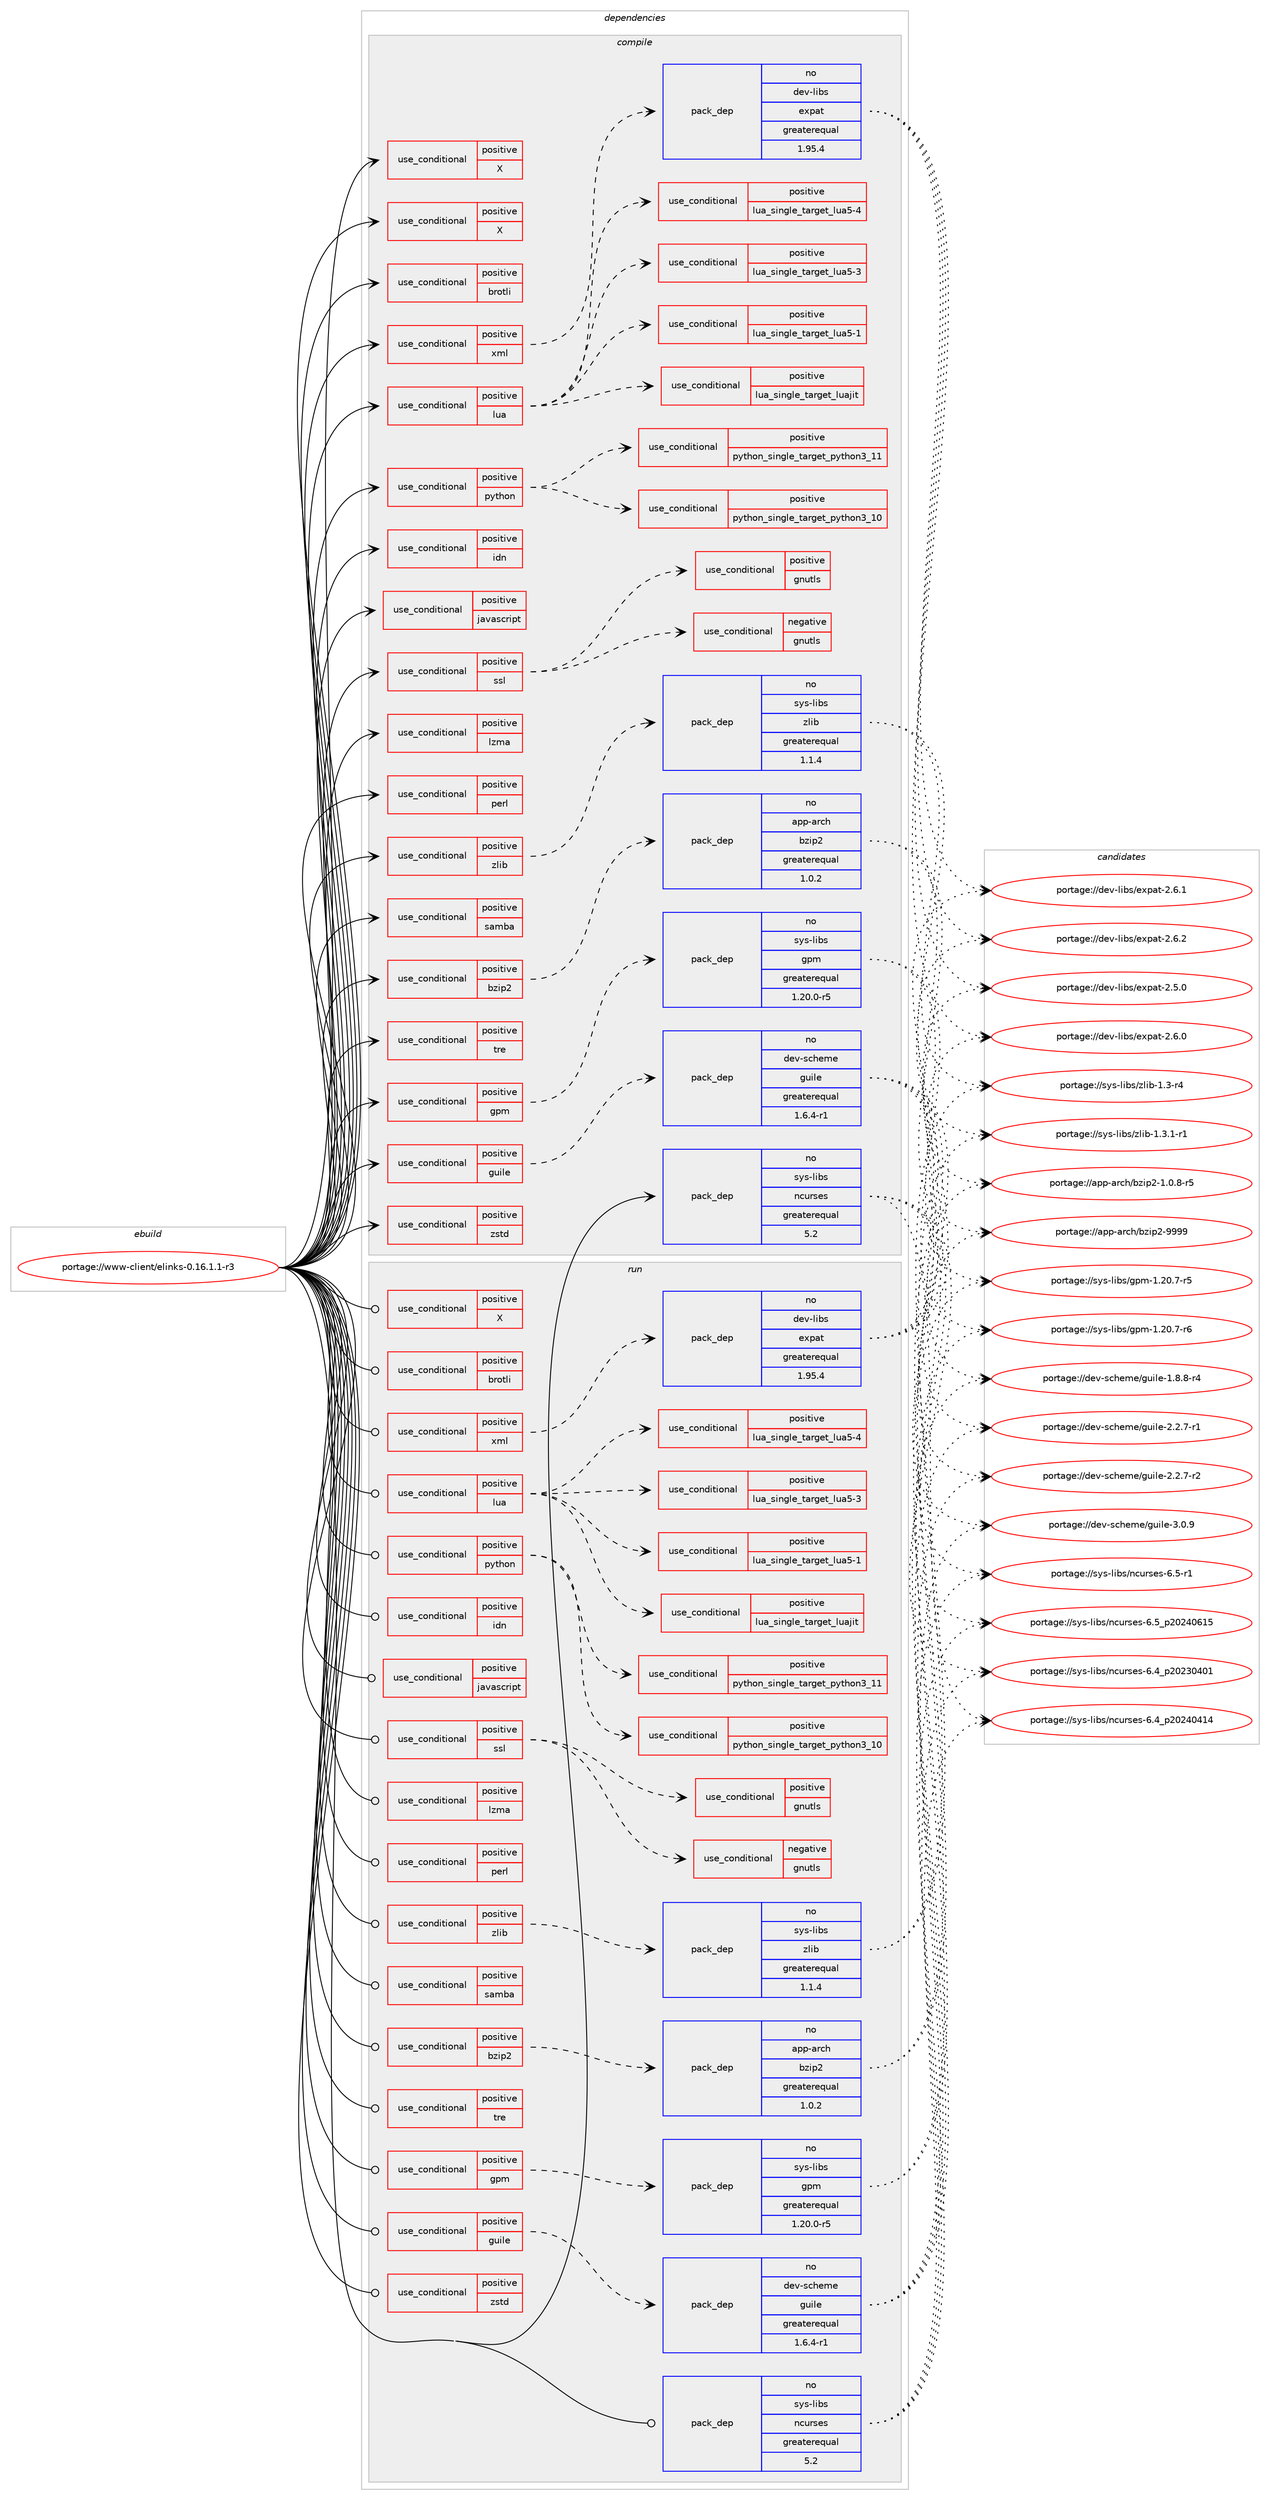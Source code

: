 digraph prolog {

# *************
# Graph options
# *************

newrank=true;
concentrate=true;
compound=true;
graph [rankdir=LR,fontname=Helvetica,fontsize=10,ranksep=1.5];#, ranksep=2.5, nodesep=0.2];
edge  [arrowhead=vee];
node  [fontname=Helvetica,fontsize=10];

# **********
# The ebuild
# **********

subgraph cluster_leftcol {
color=gray;
rank=same;
label=<<i>ebuild</i>>;
id [label="portage://www-client/elinks-0.16.1.1-r3", color=red, width=4, href="../www-client/elinks-0.16.1.1-r3.svg"];
}

# ****************
# The dependencies
# ****************

subgraph cluster_midcol {
color=gray;
label=<<i>dependencies</i>>;
subgraph cluster_compile {
fillcolor="#eeeeee";
style=filled;
label=<<i>compile</i>>;
subgraph cond116728 {
dependency224998 [label=<<TABLE BORDER="0" CELLBORDER="1" CELLSPACING="0" CELLPADDING="4"><TR><TD ROWSPAN="3" CELLPADDING="10">use_conditional</TD></TR><TR><TD>positive</TD></TR><TR><TD>X</TD></TR></TABLE>>, shape=none, color=red];
# *** BEGIN UNKNOWN DEPENDENCY TYPE (TODO) ***
# dependency224998 -> package_dependency(portage://www-client/elinks-0.16.1.1-r3,install,no,x11-base,xorg-proto,none,[,,],[],[])
# *** END UNKNOWN DEPENDENCY TYPE (TODO) ***

}
id:e -> dependency224998:w [weight=20,style="solid",arrowhead="vee"];
subgraph cond116729 {
dependency224999 [label=<<TABLE BORDER="0" CELLBORDER="1" CELLSPACING="0" CELLPADDING="4"><TR><TD ROWSPAN="3" CELLPADDING="10">use_conditional</TD></TR><TR><TD>positive</TD></TR><TR><TD>X</TD></TR></TABLE>>, shape=none, color=red];
# *** BEGIN UNKNOWN DEPENDENCY TYPE (TODO) ***
# dependency224999 -> package_dependency(portage://www-client/elinks-0.16.1.1-r3,install,no,x11-libs,libX11,none,[,,],[],[])
# *** END UNKNOWN DEPENDENCY TYPE (TODO) ***

# *** BEGIN UNKNOWN DEPENDENCY TYPE (TODO) ***
# dependency224999 -> package_dependency(portage://www-client/elinks-0.16.1.1-r3,install,no,x11-libs,libXt,none,[,,],[],[])
# *** END UNKNOWN DEPENDENCY TYPE (TODO) ***

}
id:e -> dependency224999:w [weight=20,style="solid",arrowhead="vee"];
subgraph cond116730 {
dependency225000 [label=<<TABLE BORDER="0" CELLBORDER="1" CELLSPACING="0" CELLPADDING="4"><TR><TD ROWSPAN="3" CELLPADDING="10">use_conditional</TD></TR><TR><TD>positive</TD></TR><TR><TD>brotli</TD></TR></TABLE>>, shape=none, color=red];
# *** BEGIN UNKNOWN DEPENDENCY TYPE (TODO) ***
# dependency225000 -> package_dependency(portage://www-client/elinks-0.16.1.1-r3,install,no,app-arch,brotli,none,[,,],any_same_slot,[])
# *** END UNKNOWN DEPENDENCY TYPE (TODO) ***

}
id:e -> dependency225000:w [weight=20,style="solid",arrowhead="vee"];
subgraph cond116731 {
dependency225001 [label=<<TABLE BORDER="0" CELLBORDER="1" CELLSPACING="0" CELLPADDING="4"><TR><TD ROWSPAN="3" CELLPADDING="10">use_conditional</TD></TR><TR><TD>positive</TD></TR><TR><TD>bzip2</TD></TR></TABLE>>, shape=none, color=red];
subgraph pack105008 {
dependency225002 [label=<<TABLE BORDER="0" CELLBORDER="1" CELLSPACING="0" CELLPADDING="4" WIDTH="220"><TR><TD ROWSPAN="6" CELLPADDING="30">pack_dep</TD></TR><TR><TD WIDTH="110">no</TD></TR><TR><TD>app-arch</TD></TR><TR><TD>bzip2</TD></TR><TR><TD>greaterequal</TD></TR><TR><TD>1.0.2</TD></TR></TABLE>>, shape=none, color=blue];
}
dependency225001:e -> dependency225002:w [weight=20,style="dashed",arrowhead="vee"];
}
id:e -> dependency225001:w [weight=20,style="solid",arrowhead="vee"];
subgraph cond116732 {
dependency225003 [label=<<TABLE BORDER="0" CELLBORDER="1" CELLSPACING="0" CELLPADDING="4"><TR><TD ROWSPAN="3" CELLPADDING="10">use_conditional</TD></TR><TR><TD>positive</TD></TR><TR><TD>gpm</TD></TR></TABLE>>, shape=none, color=red];
subgraph pack105009 {
dependency225004 [label=<<TABLE BORDER="0" CELLBORDER="1" CELLSPACING="0" CELLPADDING="4" WIDTH="220"><TR><TD ROWSPAN="6" CELLPADDING="30">pack_dep</TD></TR><TR><TD WIDTH="110">no</TD></TR><TR><TD>sys-libs</TD></TR><TR><TD>gpm</TD></TR><TR><TD>greaterequal</TD></TR><TR><TD>1.20.0-r5</TD></TR></TABLE>>, shape=none, color=blue];
}
dependency225003:e -> dependency225004:w [weight=20,style="dashed",arrowhead="vee"];
}
id:e -> dependency225003:w [weight=20,style="solid",arrowhead="vee"];
subgraph cond116733 {
dependency225005 [label=<<TABLE BORDER="0" CELLBORDER="1" CELLSPACING="0" CELLPADDING="4"><TR><TD ROWSPAN="3" CELLPADDING="10">use_conditional</TD></TR><TR><TD>positive</TD></TR><TR><TD>guile</TD></TR></TABLE>>, shape=none, color=red];
subgraph pack105010 {
dependency225006 [label=<<TABLE BORDER="0" CELLBORDER="1" CELLSPACING="0" CELLPADDING="4" WIDTH="220"><TR><TD ROWSPAN="6" CELLPADDING="30">pack_dep</TD></TR><TR><TD WIDTH="110">no</TD></TR><TR><TD>dev-scheme</TD></TR><TR><TD>guile</TD></TR><TR><TD>greaterequal</TD></TR><TR><TD>1.6.4-r1</TD></TR></TABLE>>, shape=none, color=blue];
}
dependency225005:e -> dependency225006:w [weight=20,style="dashed",arrowhead="vee"];
}
id:e -> dependency225005:w [weight=20,style="solid",arrowhead="vee"];
subgraph cond116734 {
dependency225007 [label=<<TABLE BORDER="0" CELLBORDER="1" CELLSPACING="0" CELLPADDING="4"><TR><TD ROWSPAN="3" CELLPADDING="10">use_conditional</TD></TR><TR><TD>positive</TD></TR><TR><TD>idn</TD></TR></TABLE>>, shape=none, color=red];
# *** BEGIN UNKNOWN DEPENDENCY TYPE (TODO) ***
# dependency225007 -> package_dependency(portage://www-client/elinks-0.16.1.1-r3,install,no,net-dns,libidn,none,[,,],any_same_slot,[])
# *** END UNKNOWN DEPENDENCY TYPE (TODO) ***

}
id:e -> dependency225007:w [weight=20,style="solid",arrowhead="vee"];
subgraph cond116735 {
dependency225008 [label=<<TABLE BORDER="0" CELLBORDER="1" CELLSPACING="0" CELLPADDING="4"><TR><TD ROWSPAN="3" CELLPADDING="10">use_conditional</TD></TR><TR><TD>positive</TD></TR><TR><TD>javascript</TD></TR></TABLE>>, shape=none, color=red];
# *** BEGIN UNKNOWN DEPENDENCY TYPE (TODO) ***
# dependency225008 -> package_dependency(portage://www-client/elinks-0.16.1.1-r3,install,no,dev-cpp,libxmlpp,none,[,,],[slot(5.0)],[])
# *** END UNKNOWN DEPENDENCY TYPE (TODO) ***

# *** BEGIN UNKNOWN DEPENDENCY TYPE (TODO) ***
# dependency225008 -> package_dependency(portage://www-client/elinks-0.16.1.1-r3,install,no,dev-lang,mujs,none,[,,],any_same_slot,[])
# *** END UNKNOWN DEPENDENCY TYPE (TODO) ***

}
id:e -> dependency225008:w [weight=20,style="solid",arrowhead="vee"];
subgraph cond116736 {
dependency225009 [label=<<TABLE BORDER="0" CELLBORDER="1" CELLSPACING="0" CELLPADDING="4"><TR><TD ROWSPAN="3" CELLPADDING="10">use_conditional</TD></TR><TR><TD>positive</TD></TR><TR><TD>lua</TD></TR></TABLE>>, shape=none, color=red];
subgraph cond116737 {
dependency225010 [label=<<TABLE BORDER="0" CELLBORDER="1" CELLSPACING="0" CELLPADDING="4"><TR><TD ROWSPAN="3" CELLPADDING="10">use_conditional</TD></TR><TR><TD>positive</TD></TR><TR><TD>lua_single_target_luajit</TD></TR></TABLE>>, shape=none, color=red];
# *** BEGIN UNKNOWN DEPENDENCY TYPE (TODO) ***
# dependency225010 -> package_dependency(portage://www-client/elinks-0.16.1.1-r3,install,no,dev-lang,luajit,none,[,,],any_same_slot,[])
# *** END UNKNOWN DEPENDENCY TYPE (TODO) ***

}
dependency225009:e -> dependency225010:w [weight=20,style="dashed",arrowhead="vee"];
subgraph cond116738 {
dependency225011 [label=<<TABLE BORDER="0" CELLBORDER="1" CELLSPACING="0" CELLPADDING="4"><TR><TD ROWSPAN="3" CELLPADDING="10">use_conditional</TD></TR><TR><TD>positive</TD></TR><TR><TD>lua_single_target_lua5-1</TD></TR></TABLE>>, shape=none, color=red];
# *** BEGIN UNKNOWN DEPENDENCY TYPE (TODO) ***
# dependency225011 -> package_dependency(portage://www-client/elinks-0.16.1.1-r3,install,no,dev-lang,lua,none,[,,],[slot(5.1)],[])
# *** END UNKNOWN DEPENDENCY TYPE (TODO) ***

}
dependency225009:e -> dependency225011:w [weight=20,style="dashed",arrowhead="vee"];
subgraph cond116739 {
dependency225012 [label=<<TABLE BORDER="0" CELLBORDER="1" CELLSPACING="0" CELLPADDING="4"><TR><TD ROWSPAN="3" CELLPADDING="10">use_conditional</TD></TR><TR><TD>positive</TD></TR><TR><TD>lua_single_target_lua5-3</TD></TR></TABLE>>, shape=none, color=red];
# *** BEGIN UNKNOWN DEPENDENCY TYPE (TODO) ***
# dependency225012 -> package_dependency(portage://www-client/elinks-0.16.1.1-r3,install,no,dev-lang,lua,none,[,,],[slot(5.3)],[])
# *** END UNKNOWN DEPENDENCY TYPE (TODO) ***

}
dependency225009:e -> dependency225012:w [weight=20,style="dashed",arrowhead="vee"];
subgraph cond116740 {
dependency225013 [label=<<TABLE BORDER="0" CELLBORDER="1" CELLSPACING="0" CELLPADDING="4"><TR><TD ROWSPAN="3" CELLPADDING="10">use_conditional</TD></TR><TR><TD>positive</TD></TR><TR><TD>lua_single_target_lua5-4</TD></TR></TABLE>>, shape=none, color=red];
# *** BEGIN UNKNOWN DEPENDENCY TYPE (TODO) ***
# dependency225013 -> package_dependency(portage://www-client/elinks-0.16.1.1-r3,install,no,dev-lang,lua,none,[,,],[slot(5.4)],[])
# *** END UNKNOWN DEPENDENCY TYPE (TODO) ***

}
dependency225009:e -> dependency225013:w [weight=20,style="dashed",arrowhead="vee"];
}
id:e -> dependency225009:w [weight=20,style="solid",arrowhead="vee"];
subgraph cond116741 {
dependency225014 [label=<<TABLE BORDER="0" CELLBORDER="1" CELLSPACING="0" CELLPADDING="4"><TR><TD ROWSPAN="3" CELLPADDING="10">use_conditional</TD></TR><TR><TD>positive</TD></TR><TR><TD>lzma</TD></TR></TABLE>>, shape=none, color=red];
# *** BEGIN UNKNOWN DEPENDENCY TYPE (TODO) ***
# dependency225014 -> package_dependency(portage://www-client/elinks-0.16.1.1-r3,install,no,app-arch,xz-utils,none,[,,],[],[])
# *** END UNKNOWN DEPENDENCY TYPE (TODO) ***

}
id:e -> dependency225014:w [weight=20,style="solid",arrowhead="vee"];
subgraph cond116742 {
dependency225015 [label=<<TABLE BORDER="0" CELLBORDER="1" CELLSPACING="0" CELLPADDING="4"><TR><TD ROWSPAN="3" CELLPADDING="10">use_conditional</TD></TR><TR><TD>positive</TD></TR><TR><TD>perl</TD></TR></TABLE>>, shape=none, color=red];
# *** BEGIN UNKNOWN DEPENDENCY TYPE (TODO) ***
# dependency225015 -> package_dependency(portage://www-client/elinks-0.16.1.1-r3,install,no,dev-lang,perl,none,[,,],any_same_slot,[])
# *** END UNKNOWN DEPENDENCY TYPE (TODO) ***

}
id:e -> dependency225015:w [weight=20,style="solid",arrowhead="vee"];
subgraph cond116743 {
dependency225016 [label=<<TABLE BORDER="0" CELLBORDER="1" CELLSPACING="0" CELLPADDING="4"><TR><TD ROWSPAN="3" CELLPADDING="10">use_conditional</TD></TR><TR><TD>positive</TD></TR><TR><TD>python</TD></TR></TABLE>>, shape=none, color=red];
subgraph cond116744 {
dependency225017 [label=<<TABLE BORDER="0" CELLBORDER="1" CELLSPACING="0" CELLPADDING="4"><TR><TD ROWSPAN="3" CELLPADDING="10">use_conditional</TD></TR><TR><TD>positive</TD></TR><TR><TD>python_single_target_python3_10</TD></TR></TABLE>>, shape=none, color=red];
# *** BEGIN UNKNOWN DEPENDENCY TYPE (TODO) ***
# dependency225017 -> package_dependency(portage://www-client/elinks-0.16.1.1-r3,install,no,dev-lang,python,none,[,,],[slot(3.10)],[])
# *** END UNKNOWN DEPENDENCY TYPE (TODO) ***

}
dependency225016:e -> dependency225017:w [weight=20,style="dashed",arrowhead="vee"];
subgraph cond116745 {
dependency225018 [label=<<TABLE BORDER="0" CELLBORDER="1" CELLSPACING="0" CELLPADDING="4"><TR><TD ROWSPAN="3" CELLPADDING="10">use_conditional</TD></TR><TR><TD>positive</TD></TR><TR><TD>python_single_target_python3_11</TD></TR></TABLE>>, shape=none, color=red];
# *** BEGIN UNKNOWN DEPENDENCY TYPE (TODO) ***
# dependency225018 -> package_dependency(portage://www-client/elinks-0.16.1.1-r3,install,no,dev-lang,python,none,[,,],[slot(3.11)],[])
# *** END UNKNOWN DEPENDENCY TYPE (TODO) ***

}
dependency225016:e -> dependency225018:w [weight=20,style="dashed",arrowhead="vee"];
}
id:e -> dependency225016:w [weight=20,style="solid",arrowhead="vee"];
subgraph cond116746 {
dependency225019 [label=<<TABLE BORDER="0" CELLBORDER="1" CELLSPACING="0" CELLPADDING="4"><TR><TD ROWSPAN="3" CELLPADDING="10">use_conditional</TD></TR><TR><TD>positive</TD></TR><TR><TD>samba</TD></TR></TABLE>>, shape=none, color=red];
# *** BEGIN UNKNOWN DEPENDENCY TYPE (TODO) ***
# dependency225019 -> package_dependency(portage://www-client/elinks-0.16.1.1-r3,install,no,net-fs,samba,none,[,,],[],[])
# *** END UNKNOWN DEPENDENCY TYPE (TODO) ***

}
id:e -> dependency225019:w [weight=20,style="solid",arrowhead="vee"];
subgraph cond116747 {
dependency225020 [label=<<TABLE BORDER="0" CELLBORDER="1" CELLSPACING="0" CELLPADDING="4"><TR><TD ROWSPAN="3" CELLPADDING="10">use_conditional</TD></TR><TR><TD>positive</TD></TR><TR><TD>ssl</TD></TR></TABLE>>, shape=none, color=red];
subgraph cond116748 {
dependency225021 [label=<<TABLE BORDER="0" CELLBORDER="1" CELLSPACING="0" CELLPADDING="4"><TR><TD ROWSPAN="3" CELLPADDING="10">use_conditional</TD></TR><TR><TD>negative</TD></TR><TR><TD>gnutls</TD></TR></TABLE>>, shape=none, color=red];
# *** BEGIN UNKNOWN DEPENDENCY TYPE (TODO) ***
# dependency225021 -> package_dependency(portage://www-client/elinks-0.16.1.1-r3,install,no,dev-libs,openssl,none,[,,],any_same_slot,[])
# *** END UNKNOWN DEPENDENCY TYPE (TODO) ***

}
dependency225020:e -> dependency225021:w [weight=20,style="dashed",arrowhead="vee"];
subgraph cond116749 {
dependency225022 [label=<<TABLE BORDER="0" CELLBORDER="1" CELLSPACING="0" CELLPADDING="4"><TR><TD ROWSPAN="3" CELLPADDING="10">use_conditional</TD></TR><TR><TD>positive</TD></TR><TR><TD>gnutls</TD></TR></TABLE>>, shape=none, color=red];
# *** BEGIN UNKNOWN DEPENDENCY TYPE (TODO) ***
# dependency225022 -> package_dependency(portage://www-client/elinks-0.16.1.1-r3,install,no,net-libs,gnutls,none,[,,],any_same_slot,[])
# *** END UNKNOWN DEPENDENCY TYPE (TODO) ***

}
dependency225020:e -> dependency225022:w [weight=20,style="dashed",arrowhead="vee"];
}
id:e -> dependency225020:w [weight=20,style="solid",arrowhead="vee"];
subgraph cond116750 {
dependency225023 [label=<<TABLE BORDER="0" CELLBORDER="1" CELLSPACING="0" CELLPADDING="4"><TR><TD ROWSPAN="3" CELLPADDING="10">use_conditional</TD></TR><TR><TD>positive</TD></TR><TR><TD>tre</TD></TR></TABLE>>, shape=none, color=red];
# *** BEGIN UNKNOWN DEPENDENCY TYPE (TODO) ***
# dependency225023 -> package_dependency(portage://www-client/elinks-0.16.1.1-r3,install,no,dev-libs,tre,none,[,,],[],[])
# *** END UNKNOWN DEPENDENCY TYPE (TODO) ***

}
id:e -> dependency225023:w [weight=20,style="solid",arrowhead="vee"];
subgraph cond116751 {
dependency225024 [label=<<TABLE BORDER="0" CELLBORDER="1" CELLSPACING="0" CELLPADDING="4"><TR><TD ROWSPAN="3" CELLPADDING="10">use_conditional</TD></TR><TR><TD>positive</TD></TR><TR><TD>xml</TD></TR></TABLE>>, shape=none, color=red];
subgraph pack105011 {
dependency225025 [label=<<TABLE BORDER="0" CELLBORDER="1" CELLSPACING="0" CELLPADDING="4" WIDTH="220"><TR><TD ROWSPAN="6" CELLPADDING="30">pack_dep</TD></TR><TR><TD WIDTH="110">no</TD></TR><TR><TD>dev-libs</TD></TR><TR><TD>expat</TD></TR><TR><TD>greaterequal</TD></TR><TR><TD>1.95.4</TD></TR></TABLE>>, shape=none, color=blue];
}
dependency225024:e -> dependency225025:w [weight=20,style="dashed",arrowhead="vee"];
}
id:e -> dependency225024:w [weight=20,style="solid",arrowhead="vee"];
subgraph cond116752 {
dependency225026 [label=<<TABLE BORDER="0" CELLBORDER="1" CELLSPACING="0" CELLPADDING="4"><TR><TD ROWSPAN="3" CELLPADDING="10">use_conditional</TD></TR><TR><TD>positive</TD></TR><TR><TD>zlib</TD></TR></TABLE>>, shape=none, color=red];
subgraph pack105012 {
dependency225027 [label=<<TABLE BORDER="0" CELLBORDER="1" CELLSPACING="0" CELLPADDING="4" WIDTH="220"><TR><TD ROWSPAN="6" CELLPADDING="30">pack_dep</TD></TR><TR><TD WIDTH="110">no</TD></TR><TR><TD>sys-libs</TD></TR><TR><TD>zlib</TD></TR><TR><TD>greaterequal</TD></TR><TR><TD>1.1.4</TD></TR></TABLE>>, shape=none, color=blue];
}
dependency225026:e -> dependency225027:w [weight=20,style="dashed",arrowhead="vee"];
}
id:e -> dependency225026:w [weight=20,style="solid",arrowhead="vee"];
subgraph cond116753 {
dependency225028 [label=<<TABLE BORDER="0" CELLBORDER="1" CELLSPACING="0" CELLPADDING="4"><TR><TD ROWSPAN="3" CELLPADDING="10">use_conditional</TD></TR><TR><TD>positive</TD></TR><TR><TD>zstd</TD></TR></TABLE>>, shape=none, color=red];
# *** BEGIN UNKNOWN DEPENDENCY TYPE (TODO) ***
# dependency225028 -> package_dependency(portage://www-client/elinks-0.16.1.1-r3,install,no,app-arch,zstd,none,[,,],any_same_slot,[])
# *** END UNKNOWN DEPENDENCY TYPE (TODO) ***

}
id:e -> dependency225028:w [weight=20,style="solid",arrowhead="vee"];
subgraph pack105013 {
dependency225029 [label=<<TABLE BORDER="0" CELLBORDER="1" CELLSPACING="0" CELLPADDING="4" WIDTH="220"><TR><TD ROWSPAN="6" CELLPADDING="30">pack_dep</TD></TR><TR><TD WIDTH="110">no</TD></TR><TR><TD>sys-libs</TD></TR><TR><TD>ncurses</TD></TR><TR><TD>greaterequal</TD></TR><TR><TD>5.2</TD></TR></TABLE>>, shape=none, color=blue];
}
id:e -> dependency225029:w [weight=20,style="solid",arrowhead="vee"];
}
subgraph cluster_compileandrun {
fillcolor="#eeeeee";
style=filled;
label=<<i>compile and run</i>>;
}
subgraph cluster_run {
fillcolor="#eeeeee";
style=filled;
label=<<i>run</i>>;
subgraph cond116754 {
dependency225030 [label=<<TABLE BORDER="0" CELLBORDER="1" CELLSPACING="0" CELLPADDING="4"><TR><TD ROWSPAN="3" CELLPADDING="10">use_conditional</TD></TR><TR><TD>positive</TD></TR><TR><TD>X</TD></TR></TABLE>>, shape=none, color=red];
# *** BEGIN UNKNOWN DEPENDENCY TYPE (TODO) ***
# dependency225030 -> package_dependency(portage://www-client/elinks-0.16.1.1-r3,run,no,x11-libs,libX11,none,[,,],[],[])
# *** END UNKNOWN DEPENDENCY TYPE (TODO) ***

# *** BEGIN UNKNOWN DEPENDENCY TYPE (TODO) ***
# dependency225030 -> package_dependency(portage://www-client/elinks-0.16.1.1-r3,run,no,x11-libs,libXt,none,[,,],[],[])
# *** END UNKNOWN DEPENDENCY TYPE (TODO) ***

}
id:e -> dependency225030:w [weight=20,style="solid",arrowhead="odot"];
subgraph cond116755 {
dependency225031 [label=<<TABLE BORDER="0" CELLBORDER="1" CELLSPACING="0" CELLPADDING="4"><TR><TD ROWSPAN="3" CELLPADDING="10">use_conditional</TD></TR><TR><TD>positive</TD></TR><TR><TD>brotli</TD></TR></TABLE>>, shape=none, color=red];
# *** BEGIN UNKNOWN DEPENDENCY TYPE (TODO) ***
# dependency225031 -> package_dependency(portage://www-client/elinks-0.16.1.1-r3,run,no,app-arch,brotli,none,[,,],any_same_slot,[])
# *** END UNKNOWN DEPENDENCY TYPE (TODO) ***

}
id:e -> dependency225031:w [weight=20,style="solid",arrowhead="odot"];
subgraph cond116756 {
dependency225032 [label=<<TABLE BORDER="0" CELLBORDER="1" CELLSPACING="0" CELLPADDING="4"><TR><TD ROWSPAN="3" CELLPADDING="10">use_conditional</TD></TR><TR><TD>positive</TD></TR><TR><TD>bzip2</TD></TR></TABLE>>, shape=none, color=red];
subgraph pack105014 {
dependency225033 [label=<<TABLE BORDER="0" CELLBORDER="1" CELLSPACING="0" CELLPADDING="4" WIDTH="220"><TR><TD ROWSPAN="6" CELLPADDING="30">pack_dep</TD></TR><TR><TD WIDTH="110">no</TD></TR><TR><TD>app-arch</TD></TR><TR><TD>bzip2</TD></TR><TR><TD>greaterequal</TD></TR><TR><TD>1.0.2</TD></TR></TABLE>>, shape=none, color=blue];
}
dependency225032:e -> dependency225033:w [weight=20,style="dashed",arrowhead="vee"];
}
id:e -> dependency225032:w [weight=20,style="solid",arrowhead="odot"];
subgraph cond116757 {
dependency225034 [label=<<TABLE BORDER="0" CELLBORDER="1" CELLSPACING="0" CELLPADDING="4"><TR><TD ROWSPAN="3" CELLPADDING="10">use_conditional</TD></TR><TR><TD>positive</TD></TR><TR><TD>gpm</TD></TR></TABLE>>, shape=none, color=red];
subgraph pack105015 {
dependency225035 [label=<<TABLE BORDER="0" CELLBORDER="1" CELLSPACING="0" CELLPADDING="4" WIDTH="220"><TR><TD ROWSPAN="6" CELLPADDING="30">pack_dep</TD></TR><TR><TD WIDTH="110">no</TD></TR><TR><TD>sys-libs</TD></TR><TR><TD>gpm</TD></TR><TR><TD>greaterequal</TD></TR><TR><TD>1.20.0-r5</TD></TR></TABLE>>, shape=none, color=blue];
}
dependency225034:e -> dependency225035:w [weight=20,style="dashed",arrowhead="vee"];
}
id:e -> dependency225034:w [weight=20,style="solid",arrowhead="odot"];
subgraph cond116758 {
dependency225036 [label=<<TABLE BORDER="0" CELLBORDER="1" CELLSPACING="0" CELLPADDING="4"><TR><TD ROWSPAN="3" CELLPADDING="10">use_conditional</TD></TR><TR><TD>positive</TD></TR><TR><TD>guile</TD></TR></TABLE>>, shape=none, color=red];
subgraph pack105016 {
dependency225037 [label=<<TABLE BORDER="0" CELLBORDER="1" CELLSPACING="0" CELLPADDING="4" WIDTH="220"><TR><TD ROWSPAN="6" CELLPADDING="30">pack_dep</TD></TR><TR><TD WIDTH="110">no</TD></TR><TR><TD>dev-scheme</TD></TR><TR><TD>guile</TD></TR><TR><TD>greaterequal</TD></TR><TR><TD>1.6.4-r1</TD></TR></TABLE>>, shape=none, color=blue];
}
dependency225036:e -> dependency225037:w [weight=20,style="dashed",arrowhead="vee"];
}
id:e -> dependency225036:w [weight=20,style="solid",arrowhead="odot"];
subgraph cond116759 {
dependency225038 [label=<<TABLE BORDER="0" CELLBORDER="1" CELLSPACING="0" CELLPADDING="4"><TR><TD ROWSPAN="3" CELLPADDING="10">use_conditional</TD></TR><TR><TD>positive</TD></TR><TR><TD>idn</TD></TR></TABLE>>, shape=none, color=red];
# *** BEGIN UNKNOWN DEPENDENCY TYPE (TODO) ***
# dependency225038 -> package_dependency(portage://www-client/elinks-0.16.1.1-r3,run,no,net-dns,libidn,none,[,,],any_same_slot,[])
# *** END UNKNOWN DEPENDENCY TYPE (TODO) ***

}
id:e -> dependency225038:w [weight=20,style="solid",arrowhead="odot"];
subgraph cond116760 {
dependency225039 [label=<<TABLE BORDER="0" CELLBORDER="1" CELLSPACING="0" CELLPADDING="4"><TR><TD ROWSPAN="3" CELLPADDING="10">use_conditional</TD></TR><TR><TD>positive</TD></TR><TR><TD>javascript</TD></TR></TABLE>>, shape=none, color=red];
# *** BEGIN UNKNOWN DEPENDENCY TYPE (TODO) ***
# dependency225039 -> package_dependency(portage://www-client/elinks-0.16.1.1-r3,run,no,dev-cpp,libxmlpp,none,[,,],[slot(5.0)],[])
# *** END UNKNOWN DEPENDENCY TYPE (TODO) ***

# *** BEGIN UNKNOWN DEPENDENCY TYPE (TODO) ***
# dependency225039 -> package_dependency(portage://www-client/elinks-0.16.1.1-r3,run,no,dev-lang,mujs,none,[,,],any_same_slot,[])
# *** END UNKNOWN DEPENDENCY TYPE (TODO) ***

}
id:e -> dependency225039:w [weight=20,style="solid",arrowhead="odot"];
subgraph cond116761 {
dependency225040 [label=<<TABLE BORDER="0" CELLBORDER="1" CELLSPACING="0" CELLPADDING="4"><TR><TD ROWSPAN="3" CELLPADDING="10">use_conditional</TD></TR><TR><TD>positive</TD></TR><TR><TD>lua</TD></TR></TABLE>>, shape=none, color=red];
subgraph cond116762 {
dependency225041 [label=<<TABLE BORDER="0" CELLBORDER="1" CELLSPACING="0" CELLPADDING="4"><TR><TD ROWSPAN="3" CELLPADDING="10">use_conditional</TD></TR><TR><TD>positive</TD></TR><TR><TD>lua_single_target_luajit</TD></TR></TABLE>>, shape=none, color=red];
# *** BEGIN UNKNOWN DEPENDENCY TYPE (TODO) ***
# dependency225041 -> package_dependency(portage://www-client/elinks-0.16.1.1-r3,run,no,dev-lang,luajit,none,[,,],any_same_slot,[])
# *** END UNKNOWN DEPENDENCY TYPE (TODO) ***

}
dependency225040:e -> dependency225041:w [weight=20,style="dashed",arrowhead="vee"];
subgraph cond116763 {
dependency225042 [label=<<TABLE BORDER="0" CELLBORDER="1" CELLSPACING="0" CELLPADDING="4"><TR><TD ROWSPAN="3" CELLPADDING="10">use_conditional</TD></TR><TR><TD>positive</TD></TR><TR><TD>lua_single_target_lua5-1</TD></TR></TABLE>>, shape=none, color=red];
# *** BEGIN UNKNOWN DEPENDENCY TYPE (TODO) ***
# dependency225042 -> package_dependency(portage://www-client/elinks-0.16.1.1-r3,run,no,dev-lang,lua,none,[,,],[slot(5.1)],[])
# *** END UNKNOWN DEPENDENCY TYPE (TODO) ***

}
dependency225040:e -> dependency225042:w [weight=20,style="dashed",arrowhead="vee"];
subgraph cond116764 {
dependency225043 [label=<<TABLE BORDER="0" CELLBORDER="1" CELLSPACING="0" CELLPADDING="4"><TR><TD ROWSPAN="3" CELLPADDING="10">use_conditional</TD></TR><TR><TD>positive</TD></TR><TR><TD>lua_single_target_lua5-3</TD></TR></TABLE>>, shape=none, color=red];
# *** BEGIN UNKNOWN DEPENDENCY TYPE (TODO) ***
# dependency225043 -> package_dependency(portage://www-client/elinks-0.16.1.1-r3,run,no,dev-lang,lua,none,[,,],[slot(5.3)],[])
# *** END UNKNOWN DEPENDENCY TYPE (TODO) ***

}
dependency225040:e -> dependency225043:w [weight=20,style="dashed",arrowhead="vee"];
subgraph cond116765 {
dependency225044 [label=<<TABLE BORDER="0" CELLBORDER="1" CELLSPACING="0" CELLPADDING="4"><TR><TD ROWSPAN="3" CELLPADDING="10">use_conditional</TD></TR><TR><TD>positive</TD></TR><TR><TD>lua_single_target_lua5-4</TD></TR></TABLE>>, shape=none, color=red];
# *** BEGIN UNKNOWN DEPENDENCY TYPE (TODO) ***
# dependency225044 -> package_dependency(portage://www-client/elinks-0.16.1.1-r3,run,no,dev-lang,lua,none,[,,],[slot(5.4)],[])
# *** END UNKNOWN DEPENDENCY TYPE (TODO) ***

}
dependency225040:e -> dependency225044:w [weight=20,style="dashed",arrowhead="vee"];
}
id:e -> dependency225040:w [weight=20,style="solid",arrowhead="odot"];
subgraph cond116766 {
dependency225045 [label=<<TABLE BORDER="0" CELLBORDER="1" CELLSPACING="0" CELLPADDING="4"><TR><TD ROWSPAN="3" CELLPADDING="10">use_conditional</TD></TR><TR><TD>positive</TD></TR><TR><TD>lzma</TD></TR></TABLE>>, shape=none, color=red];
# *** BEGIN UNKNOWN DEPENDENCY TYPE (TODO) ***
# dependency225045 -> package_dependency(portage://www-client/elinks-0.16.1.1-r3,run,no,app-arch,xz-utils,none,[,,],[],[])
# *** END UNKNOWN DEPENDENCY TYPE (TODO) ***

}
id:e -> dependency225045:w [weight=20,style="solid",arrowhead="odot"];
subgraph cond116767 {
dependency225046 [label=<<TABLE BORDER="0" CELLBORDER="1" CELLSPACING="0" CELLPADDING="4"><TR><TD ROWSPAN="3" CELLPADDING="10">use_conditional</TD></TR><TR><TD>positive</TD></TR><TR><TD>perl</TD></TR></TABLE>>, shape=none, color=red];
# *** BEGIN UNKNOWN DEPENDENCY TYPE (TODO) ***
# dependency225046 -> package_dependency(portage://www-client/elinks-0.16.1.1-r3,run,no,dev-lang,perl,none,[,,],any_same_slot,[])
# *** END UNKNOWN DEPENDENCY TYPE (TODO) ***

}
id:e -> dependency225046:w [weight=20,style="solid",arrowhead="odot"];
subgraph cond116768 {
dependency225047 [label=<<TABLE BORDER="0" CELLBORDER="1" CELLSPACING="0" CELLPADDING="4"><TR><TD ROWSPAN="3" CELLPADDING="10">use_conditional</TD></TR><TR><TD>positive</TD></TR><TR><TD>python</TD></TR></TABLE>>, shape=none, color=red];
subgraph cond116769 {
dependency225048 [label=<<TABLE BORDER="0" CELLBORDER="1" CELLSPACING="0" CELLPADDING="4"><TR><TD ROWSPAN="3" CELLPADDING="10">use_conditional</TD></TR><TR><TD>positive</TD></TR><TR><TD>python_single_target_python3_10</TD></TR></TABLE>>, shape=none, color=red];
# *** BEGIN UNKNOWN DEPENDENCY TYPE (TODO) ***
# dependency225048 -> package_dependency(portage://www-client/elinks-0.16.1.1-r3,run,no,dev-lang,python,none,[,,],[slot(3.10)],[])
# *** END UNKNOWN DEPENDENCY TYPE (TODO) ***

}
dependency225047:e -> dependency225048:w [weight=20,style="dashed",arrowhead="vee"];
subgraph cond116770 {
dependency225049 [label=<<TABLE BORDER="0" CELLBORDER="1" CELLSPACING="0" CELLPADDING="4"><TR><TD ROWSPAN="3" CELLPADDING="10">use_conditional</TD></TR><TR><TD>positive</TD></TR><TR><TD>python_single_target_python3_11</TD></TR></TABLE>>, shape=none, color=red];
# *** BEGIN UNKNOWN DEPENDENCY TYPE (TODO) ***
# dependency225049 -> package_dependency(portage://www-client/elinks-0.16.1.1-r3,run,no,dev-lang,python,none,[,,],[slot(3.11)],[])
# *** END UNKNOWN DEPENDENCY TYPE (TODO) ***

}
dependency225047:e -> dependency225049:w [weight=20,style="dashed",arrowhead="vee"];
}
id:e -> dependency225047:w [weight=20,style="solid",arrowhead="odot"];
subgraph cond116771 {
dependency225050 [label=<<TABLE BORDER="0" CELLBORDER="1" CELLSPACING="0" CELLPADDING="4"><TR><TD ROWSPAN="3" CELLPADDING="10">use_conditional</TD></TR><TR><TD>positive</TD></TR><TR><TD>samba</TD></TR></TABLE>>, shape=none, color=red];
# *** BEGIN UNKNOWN DEPENDENCY TYPE (TODO) ***
# dependency225050 -> package_dependency(portage://www-client/elinks-0.16.1.1-r3,run,no,net-fs,samba,none,[,,],[],[])
# *** END UNKNOWN DEPENDENCY TYPE (TODO) ***

}
id:e -> dependency225050:w [weight=20,style="solid",arrowhead="odot"];
subgraph cond116772 {
dependency225051 [label=<<TABLE BORDER="0" CELLBORDER="1" CELLSPACING="0" CELLPADDING="4"><TR><TD ROWSPAN="3" CELLPADDING="10">use_conditional</TD></TR><TR><TD>positive</TD></TR><TR><TD>ssl</TD></TR></TABLE>>, shape=none, color=red];
subgraph cond116773 {
dependency225052 [label=<<TABLE BORDER="0" CELLBORDER="1" CELLSPACING="0" CELLPADDING="4"><TR><TD ROWSPAN="3" CELLPADDING="10">use_conditional</TD></TR><TR><TD>negative</TD></TR><TR><TD>gnutls</TD></TR></TABLE>>, shape=none, color=red];
# *** BEGIN UNKNOWN DEPENDENCY TYPE (TODO) ***
# dependency225052 -> package_dependency(portage://www-client/elinks-0.16.1.1-r3,run,no,dev-libs,openssl,none,[,,],any_same_slot,[])
# *** END UNKNOWN DEPENDENCY TYPE (TODO) ***

}
dependency225051:e -> dependency225052:w [weight=20,style="dashed",arrowhead="vee"];
subgraph cond116774 {
dependency225053 [label=<<TABLE BORDER="0" CELLBORDER="1" CELLSPACING="0" CELLPADDING="4"><TR><TD ROWSPAN="3" CELLPADDING="10">use_conditional</TD></TR><TR><TD>positive</TD></TR><TR><TD>gnutls</TD></TR></TABLE>>, shape=none, color=red];
# *** BEGIN UNKNOWN DEPENDENCY TYPE (TODO) ***
# dependency225053 -> package_dependency(portage://www-client/elinks-0.16.1.1-r3,run,no,net-libs,gnutls,none,[,,],any_same_slot,[])
# *** END UNKNOWN DEPENDENCY TYPE (TODO) ***

}
dependency225051:e -> dependency225053:w [weight=20,style="dashed",arrowhead="vee"];
}
id:e -> dependency225051:w [weight=20,style="solid",arrowhead="odot"];
subgraph cond116775 {
dependency225054 [label=<<TABLE BORDER="0" CELLBORDER="1" CELLSPACING="0" CELLPADDING="4"><TR><TD ROWSPAN="3" CELLPADDING="10">use_conditional</TD></TR><TR><TD>positive</TD></TR><TR><TD>tre</TD></TR></TABLE>>, shape=none, color=red];
# *** BEGIN UNKNOWN DEPENDENCY TYPE (TODO) ***
# dependency225054 -> package_dependency(portage://www-client/elinks-0.16.1.1-r3,run,no,dev-libs,tre,none,[,,],[],[])
# *** END UNKNOWN DEPENDENCY TYPE (TODO) ***

}
id:e -> dependency225054:w [weight=20,style="solid",arrowhead="odot"];
subgraph cond116776 {
dependency225055 [label=<<TABLE BORDER="0" CELLBORDER="1" CELLSPACING="0" CELLPADDING="4"><TR><TD ROWSPAN="3" CELLPADDING="10">use_conditional</TD></TR><TR><TD>positive</TD></TR><TR><TD>xml</TD></TR></TABLE>>, shape=none, color=red];
subgraph pack105017 {
dependency225056 [label=<<TABLE BORDER="0" CELLBORDER="1" CELLSPACING="0" CELLPADDING="4" WIDTH="220"><TR><TD ROWSPAN="6" CELLPADDING="30">pack_dep</TD></TR><TR><TD WIDTH="110">no</TD></TR><TR><TD>dev-libs</TD></TR><TR><TD>expat</TD></TR><TR><TD>greaterequal</TD></TR><TR><TD>1.95.4</TD></TR></TABLE>>, shape=none, color=blue];
}
dependency225055:e -> dependency225056:w [weight=20,style="dashed",arrowhead="vee"];
}
id:e -> dependency225055:w [weight=20,style="solid",arrowhead="odot"];
subgraph cond116777 {
dependency225057 [label=<<TABLE BORDER="0" CELLBORDER="1" CELLSPACING="0" CELLPADDING="4"><TR><TD ROWSPAN="3" CELLPADDING="10">use_conditional</TD></TR><TR><TD>positive</TD></TR><TR><TD>zlib</TD></TR></TABLE>>, shape=none, color=red];
subgraph pack105018 {
dependency225058 [label=<<TABLE BORDER="0" CELLBORDER="1" CELLSPACING="0" CELLPADDING="4" WIDTH="220"><TR><TD ROWSPAN="6" CELLPADDING="30">pack_dep</TD></TR><TR><TD WIDTH="110">no</TD></TR><TR><TD>sys-libs</TD></TR><TR><TD>zlib</TD></TR><TR><TD>greaterequal</TD></TR><TR><TD>1.1.4</TD></TR></TABLE>>, shape=none, color=blue];
}
dependency225057:e -> dependency225058:w [weight=20,style="dashed",arrowhead="vee"];
}
id:e -> dependency225057:w [weight=20,style="solid",arrowhead="odot"];
subgraph cond116778 {
dependency225059 [label=<<TABLE BORDER="0" CELLBORDER="1" CELLSPACING="0" CELLPADDING="4"><TR><TD ROWSPAN="3" CELLPADDING="10">use_conditional</TD></TR><TR><TD>positive</TD></TR><TR><TD>zstd</TD></TR></TABLE>>, shape=none, color=red];
# *** BEGIN UNKNOWN DEPENDENCY TYPE (TODO) ***
# dependency225059 -> package_dependency(portage://www-client/elinks-0.16.1.1-r3,run,no,app-arch,zstd,none,[,,],any_same_slot,[])
# *** END UNKNOWN DEPENDENCY TYPE (TODO) ***

}
id:e -> dependency225059:w [weight=20,style="solid",arrowhead="odot"];
subgraph pack105019 {
dependency225060 [label=<<TABLE BORDER="0" CELLBORDER="1" CELLSPACING="0" CELLPADDING="4" WIDTH="220"><TR><TD ROWSPAN="6" CELLPADDING="30">pack_dep</TD></TR><TR><TD WIDTH="110">no</TD></TR><TR><TD>sys-libs</TD></TR><TR><TD>ncurses</TD></TR><TR><TD>greaterequal</TD></TR><TR><TD>5.2</TD></TR></TABLE>>, shape=none, color=blue];
}
id:e -> dependency225060:w [weight=20,style="solid",arrowhead="odot"];
}
}

# **************
# The candidates
# **************

subgraph cluster_choices {
rank=same;
color=gray;
label=<<i>candidates</i>>;

subgraph choice105008 {
color=black;
nodesep=1;
choice971121124597114991044798122105112504549464846564511453 [label="portage://app-arch/bzip2-1.0.8-r5", color=red, width=4,href="../app-arch/bzip2-1.0.8-r5.svg"];
choice971121124597114991044798122105112504557575757 [label="portage://app-arch/bzip2-9999", color=red, width=4,href="../app-arch/bzip2-9999.svg"];
dependency225002:e -> choice971121124597114991044798122105112504549464846564511453:w [style=dotted,weight="100"];
dependency225002:e -> choice971121124597114991044798122105112504557575757:w [style=dotted,weight="100"];
}
subgraph choice105009 {
color=black;
nodesep=1;
choice115121115451081059811547103112109454946504846554511453 [label="portage://sys-libs/gpm-1.20.7-r5", color=red, width=4,href="../sys-libs/gpm-1.20.7-r5.svg"];
choice115121115451081059811547103112109454946504846554511454 [label="portage://sys-libs/gpm-1.20.7-r6", color=red, width=4,href="../sys-libs/gpm-1.20.7-r6.svg"];
dependency225004:e -> choice115121115451081059811547103112109454946504846554511453:w [style=dotted,weight="100"];
dependency225004:e -> choice115121115451081059811547103112109454946504846554511454:w [style=dotted,weight="100"];
}
subgraph choice105010 {
color=black;
nodesep=1;
choice1001011184511599104101109101471031171051081014549465646564511452 [label="portage://dev-scheme/guile-1.8.8-r4", color=red, width=4,href="../dev-scheme/guile-1.8.8-r4.svg"];
choice1001011184511599104101109101471031171051081014550465046554511449 [label="portage://dev-scheme/guile-2.2.7-r1", color=red, width=4,href="../dev-scheme/guile-2.2.7-r1.svg"];
choice1001011184511599104101109101471031171051081014550465046554511450 [label="portage://dev-scheme/guile-2.2.7-r2", color=red, width=4,href="../dev-scheme/guile-2.2.7-r2.svg"];
choice100101118451159910410110910147103117105108101455146484657 [label="portage://dev-scheme/guile-3.0.9", color=red, width=4,href="../dev-scheme/guile-3.0.9.svg"];
dependency225006:e -> choice1001011184511599104101109101471031171051081014549465646564511452:w [style=dotted,weight="100"];
dependency225006:e -> choice1001011184511599104101109101471031171051081014550465046554511449:w [style=dotted,weight="100"];
dependency225006:e -> choice1001011184511599104101109101471031171051081014550465046554511450:w [style=dotted,weight="100"];
dependency225006:e -> choice100101118451159910410110910147103117105108101455146484657:w [style=dotted,weight="100"];
}
subgraph choice105011 {
color=black;
nodesep=1;
choice10010111845108105981154710112011297116455046534648 [label="portage://dev-libs/expat-2.5.0", color=red, width=4,href="../dev-libs/expat-2.5.0.svg"];
choice10010111845108105981154710112011297116455046544648 [label="portage://dev-libs/expat-2.6.0", color=red, width=4,href="../dev-libs/expat-2.6.0.svg"];
choice10010111845108105981154710112011297116455046544649 [label="portage://dev-libs/expat-2.6.1", color=red, width=4,href="../dev-libs/expat-2.6.1.svg"];
choice10010111845108105981154710112011297116455046544650 [label="portage://dev-libs/expat-2.6.2", color=red, width=4,href="../dev-libs/expat-2.6.2.svg"];
dependency225025:e -> choice10010111845108105981154710112011297116455046534648:w [style=dotted,weight="100"];
dependency225025:e -> choice10010111845108105981154710112011297116455046544648:w [style=dotted,weight="100"];
dependency225025:e -> choice10010111845108105981154710112011297116455046544649:w [style=dotted,weight="100"];
dependency225025:e -> choice10010111845108105981154710112011297116455046544650:w [style=dotted,weight="100"];
}
subgraph choice105012 {
color=black;
nodesep=1;
choice11512111545108105981154712210810598454946514511452 [label="portage://sys-libs/zlib-1.3-r4", color=red, width=4,href="../sys-libs/zlib-1.3-r4.svg"];
choice115121115451081059811547122108105984549465146494511449 [label="portage://sys-libs/zlib-1.3.1-r1", color=red, width=4,href="../sys-libs/zlib-1.3.1-r1.svg"];
dependency225027:e -> choice11512111545108105981154712210810598454946514511452:w [style=dotted,weight="100"];
dependency225027:e -> choice115121115451081059811547122108105984549465146494511449:w [style=dotted,weight="100"];
}
subgraph choice105013 {
color=black;
nodesep=1;
choice1151211154510810598115471109911711411510111545544652951125048505148524849 [label="portage://sys-libs/ncurses-6.4_p20230401", color=red, width=4,href="../sys-libs/ncurses-6.4_p20230401.svg"];
choice1151211154510810598115471109911711411510111545544652951125048505248524952 [label="portage://sys-libs/ncurses-6.4_p20240414", color=red, width=4,href="../sys-libs/ncurses-6.4_p20240414.svg"];
choice11512111545108105981154711099117114115101115455446534511449 [label="portage://sys-libs/ncurses-6.5-r1", color=red, width=4,href="../sys-libs/ncurses-6.5-r1.svg"];
choice1151211154510810598115471109911711411510111545544653951125048505248544953 [label="portage://sys-libs/ncurses-6.5_p20240615", color=red, width=4,href="../sys-libs/ncurses-6.5_p20240615.svg"];
dependency225029:e -> choice1151211154510810598115471109911711411510111545544652951125048505148524849:w [style=dotted,weight="100"];
dependency225029:e -> choice1151211154510810598115471109911711411510111545544652951125048505248524952:w [style=dotted,weight="100"];
dependency225029:e -> choice11512111545108105981154711099117114115101115455446534511449:w [style=dotted,weight="100"];
dependency225029:e -> choice1151211154510810598115471109911711411510111545544653951125048505248544953:w [style=dotted,weight="100"];
}
subgraph choice105014 {
color=black;
nodesep=1;
choice971121124597114991044798122105112504549464846564511453 [label="portage://app-arch/bzip2-1.0.8-r5", color=red, width=4,href="../app-arch/bzip2-1.0.8-r5.svg"];
choice971121124597114991044798122105112504557575757 [label="portage://app-arch/bzip2-9999", color=red, width=4,href="../app-arch/bzip2-9999.svg"];
dependency225033:e -> choice971121124597114991044798122105112504549464846564511453:w [style=dotted,weight="100"];
dependency225033:e -> choice971121124597114991044798122105112504557575757:w [style=dotted,weight="100"];
}
subgraph choice105015 {
color=black;
nodesep=1;
choice115121115451081059811547103112109454946504846554511453 [label="portage://sys-libs/gpm-1.20.7-r5", color=red, width=4,href="../sys-libs/gpm-1.20.7-r5.svg"];
choice115121115451081059811547103112109454946504846554511454 [label="portage://sys-libs/gpm-1.20.7-r6", color=red, width=4,href="../sys-libs/gpm-1.20.7-r6.svg"];
dependency225035:e -> choice115121115451081059811547103112109454946504846554511453:w [style=dotted,weight="100"];
dependency225035:e -> choice115121115451081059811547103112109454946504846554511454:w [style=dotted,weight="100"];
}
subgraph choice105016 {
color=black;
nodesep=1;
choice1001011184511599104101109101471031171051081014549465646564511452 [label="portage://dev-scheme/guile-1.8.8-r4", color=red, width=4,href="../dev-scheme/guile-1.8.8-r4.svg"];
choice1001011184511599104101109101471031171051081014550465046554511449 [label="portage://dev-scheme/guile-2.2.7-r1", color=red, width=4,href="../dev-scheme/guile-2.2.7-r1.svg"];
choice1001011184511599104101109101471031171051081014550465046554511450 [label="portage://dev-scheme/guile-2.2.7-r2", color=red, width=4,href="../dev-scheme/guile-2.2.7-r2.svg"];
choice100101118451159910410110910147103117105108101455146484657 [label="portage://dev-scheme/guile-3.0.9", color=red, width=4,href="../dev-scheme/guile-3.0.9.svg"];
dependency225037:e -> choice1001011184511599104101109101471031171051081014549465646564511452:w [style=dotted,weight="100"];
dependency225037:e -> choice1001011184511599104101109101471031171051081014550465046554511449:w [style=dotted,weight="100"];
dependency225037:e -> choice1001011184511599104101109101471031171051081014550465046554511450:w [style=dotted,weight="100"];
dependency225037:e -> choice100101118451159910410110910147103117105108101455146484657:w [style=dotted,weight="100"];
}
subgraph choice105017 {
color=black;
nodesep=1;
choice10010111845108105981154710112011297116455046534648 [label="portage://dev-libs/expat-2.5.0", color=red, width=4,href="../dev-libs/expat-2.5.0.svg"];
choice10010111845108105981154710112011297116455046544648 [label="portage://dev-libs/expat-2.6.0", color=red, width=4,href="../dev-libs/expat-2.6.0.svg"];
choice10010111845108105981154710112011297116455046544649 [label="portage://dev-libs/expat-2.6.1", color=red, width=4,href="../dev-libs/expat-2.6.1.svg"];
choice10010111845108105981154710112011297116455046544650 [label="portage://dev-libs/expat-2.6.2", color=red, width=4,href="../dev-libs/expat-2.6.2.svg"];
dependency225056:e -> choice10010111845108105981154710112011297116455046534648:w [style=dotted,weight="100"];
dependency225056:e -> choice10010111845108105981154710112011297116455046544648:w [style=dotted,weight="100"];
dependency225056:e -> choice10010111845108105981154710112011297116455046544649:w [style=dotted,weight="100"];
dependency225056:e -> choice10010111845108105981154710112011297116455046544650:w [style=dotted,weight="100"];
}
subgraph choice105018 {
color=black;
nodesep=1;
choice11512111545108105981154712210810598454946514511452 [label="portage://sys-libs/zlib-1.3-r4", color=red, width=4,href="../sys-libs/zlib-1.3-r4.svg"];
choice115121115451081059811547122108105984549465146494511449 [label="portage://sys-libs/zlib-1.3.1-r1", color=red, width=4,href="../sys-libs/zlib-1.3.1-r1.svg"];
dependency225058:e -> choice11512111545108105981154712210810598454946514511452:w [style=dotted,weight="100"];
dependency225058:e -> choice115121115451081059811547122108105984549465146494511449:w [style=dotted,weight="100"];
}
subgraph choice105019 {
color=black;
nodesep=1;
choice1151211154510810598115471109911711411510111545544652951125048505148524849 [label="portage://sys-libs/ncurses-6.4_p20230401", color=red, width=4,href="../sys-libs/ncurses-6.4_p20230401.svg"];
choice1151211154510810598115471109911711411510111545544652951125048505248524952 [label="portage://sys-libs/ncurses-6.4_p20240414", color=red, width=4,href="../sys-libs/ncurses-6.4_p20240414.svg"];
choice11512111545108105981154711099117114115101115455446534511449 [label="portage://sys-libs/ncurses-6.5-r1", color=red, width=4,href="../sys-libs/ncurses-6.5-r1.svg"];
choice1151211154510810598115471109911711411510111545544653951125048505248544953 [label="portage://sys-libs/ncurses-6.5_p20240615", color=red, width=4,href="../sys-libs/ncurses-6.5_p20240615.svg"];
dependency225060:e -> choice1151211154510810598115471109911711411510111545544652951125048505148524849:w [style=dotted,weight="100"];
dependency225060:e -> choice1151211154510810598115471109911711411510111545544652951125048505248524952:w [style=dotted,weight="100"];
dependency225060:e -> choice11512111545108105981154711099117114115101115455446534511449:w [style=dotted,weight="100"];
dependency225060:e -> choice1151211154510810598115471109911711411510111545544653951125048505248544953:w [style=dotted,weight="100"];
}
}

}
